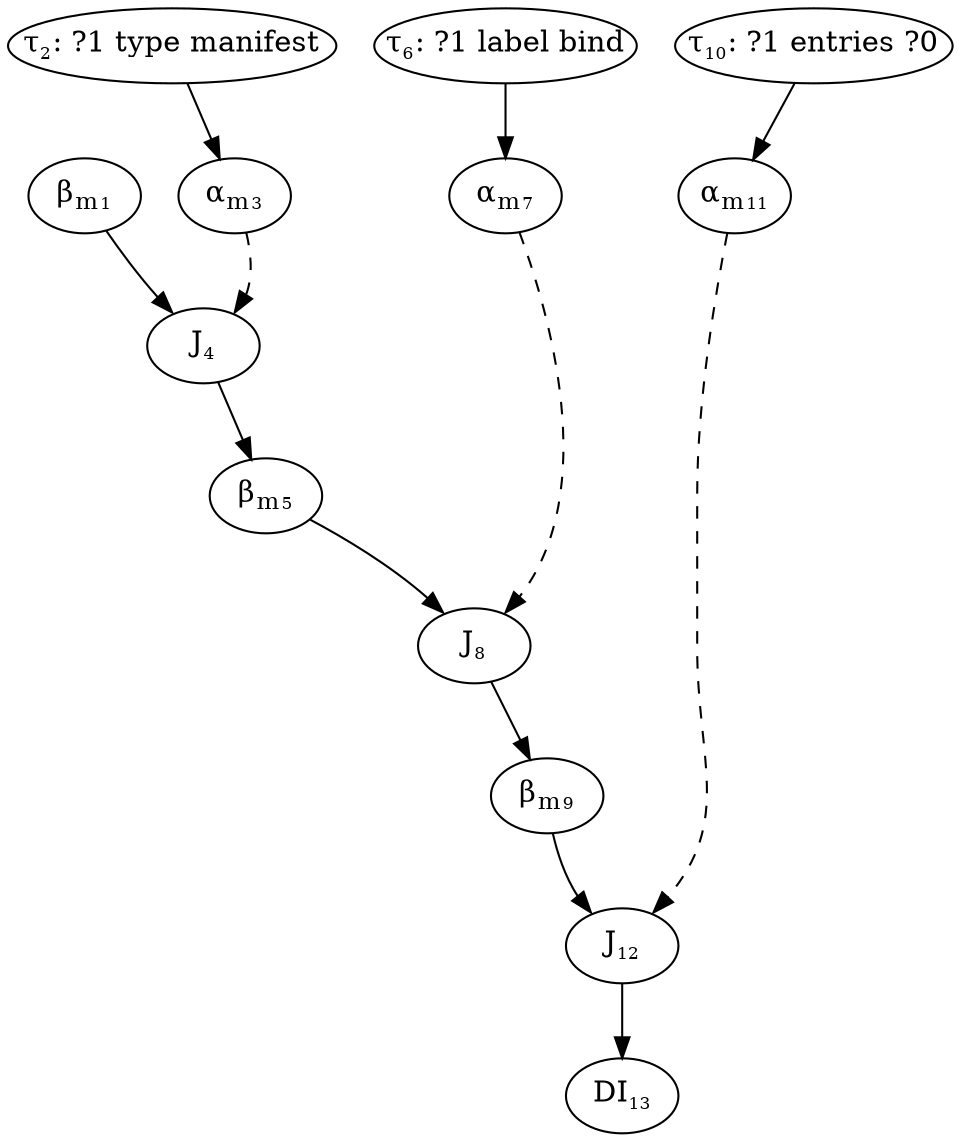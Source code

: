 
digraph NIL{
  { rank=same; 
    triple_pattern_node2[class="TRIPLE-PATTERN-NODE" id="triple_pattern_node2",color=Black, shape=oval, label=<&tau;<sub><font point-size="10">2</font></sub>: ?1 type manifest>, margin=0, tooltip="TRIPLE-PATTERN-NODE2: 
def (?TESTSET)
vars-out (?TESTSET)"];
    triple_pattern_node6[class="TRIPLE-PATTERN-NODE" id="triple_pattern_node6",color=Black, shape=oval, label=<&tau;<sub><font point-size="10">6</font></sub>: ?1 label bind>, margin=0, tooltip="TRIPLE-PATTERN-NODE6: 
def (?TESTSET)
vars-out (?TESTSET)"];
    triple_pattern_node10[class="TRIPLE-PATTERN-NODE" id="triple_pattern_node10",color=Black, shape=oval, label=<&tau;<sub><font point-size="10">10</font></sub>: ?1 entries ?0>, margin=0, tooltip="TRIPLE-PATTERN-NODE10: 
def (?TESTSET ?ENTRIES)
vars-out (?TESTSET ?ENTRIES)"];
  }
  { rank=same; 
    alpha_memory3[class="ALPHA-MEMORY" id="alpha_memory3",color=Black, shape=oval, label=<&alpha;<sub>m</sub><sub><font point-size="10">3</font></sub>>, margin=0, tooltip="ALPHA-MEMORY3: 
vars-in (?TESTSET)
vars-out (?TESTSET)"];
    alpha_memory7[class="ALPHA-MEMORY" id="alpha_memory7",color=Black, shape=oval, label=<&alpha;<sub>m</sub><sub><font point-size="10">7</font></sub>>, margin=0, tooltip="ALPHA-MEMORY7: 
vars-in (?TESTSET)
vars-out (?TESTSET)"];
    alpha_memory11[class="ALPHA-MEMORY" id="alpha_memory11",color=Black, shape=oval, label=<&alpha;<sub>m</sub><sub><font point-size="10">11</font></sub>>, margin=0, tooltip="ALPHA-MEMORY11: 
vars-in (?TESTSET ?ENTRIES)
vars-out (?TESTSET ?ENTRIES)"];
  }
  {
    beta_memory1[class="BETA-MEMORY" id="beta_memory1",color=Black, shape=oval, label=<&beta;<sub>m</sub><sub><font point-size="10">1</font></sub>>, margin=0, tooltip="BETA-MEMORY1: "];
    join_node4[class="JOIN-NODE" id="join_node4",color=Black, shape=oval, label=<J<sub><font point-size="10">4</font></sub>>, margin=0, tooltip="JOIN-NODE4: 
def (?TESTSET)
vars-out (?TESTSET)"];
    beta_memory5[class="BETA-MEMORY" id="beta_memory5",color=Black, shape=oval, label=<&beta;<sub>m</sub><sub><font point-size="10">5</font></sub>>, margin=0, tooltip="BETA-MEMORY5: 
vars-in (?TESTSET)
vars-out (?TESTSET)"];
    join_node8[class="JOIN-NODE" id="join_node8",color=Black, shape=oval, label=<J<sub><font point-size="10">8</font></sub>>, margin=0, tooltip="JOIN-NODE8: 
use (?TESTSET)
vars-in (?TESTSET)
vars-out (?TESTSET)"];
    beta_memory9[class="BETA-MEMORY" id="beta_memory9",color=Black, shape=oval, label=<&beta;<sub>m</sub><sub><font point-size="10">9</font></sub>>, margin=0, tooltip="BETA-MEMORY9: 
vars-in (?TESTSET)
vars-out (?TESTSET)"];
    join_node12[class="JOIN-NODE" id="join_node12",color=Black, shape=oval, label=<J<sub><font point-size="10">12</font></sub>>, margin=0, tooltip="JOIN-NODE12: 
def (?ENTRIES)
use (?TESTSET)
vars-in (?TESTSET)
vars-out (?TESTSET ?ENTRIES)"];
    modify_node13[class="MODIFY-NODE" id="modify_node13",color=Black, shape=oval, label=<DI<sub><font point-size="10">13</font></sub>>, margin=0, tooltip="MODIFY-NODE13: 
vars-in (?TESTSET ?ENTRIES)
vars-out (?TESTSET ?ENTRIES)"];
  }
  triple_pattern_node2 -> alpha_memory3[label=<>];
  beta_memory1 -> join_node4:nw[label=<>];
  alpha_memory3 -> join_node4:ne[label=<>, style="dashed"];
  join_node4 -> beta_memory5[label=<>];
  triple_pattern_node6 -> alpha_memory7[label=<>];
  beta_memory5 -> join_node8:nw[label=<>];
  alpha_memory7 -> join_node8:ne[label=<>, style="dashed"];
  join_node8 -> beta_memory9[label=<>];
  triple_pattern_node10 -> alpha_memory11[label=<>];
  beta_memory9 -> join_node12:nw[label=<>];
  alpha_memory11 -> join_node12:ne[label=<>, style="dashed"];
  join_node12 -> modify_node13[label=<>];
}
